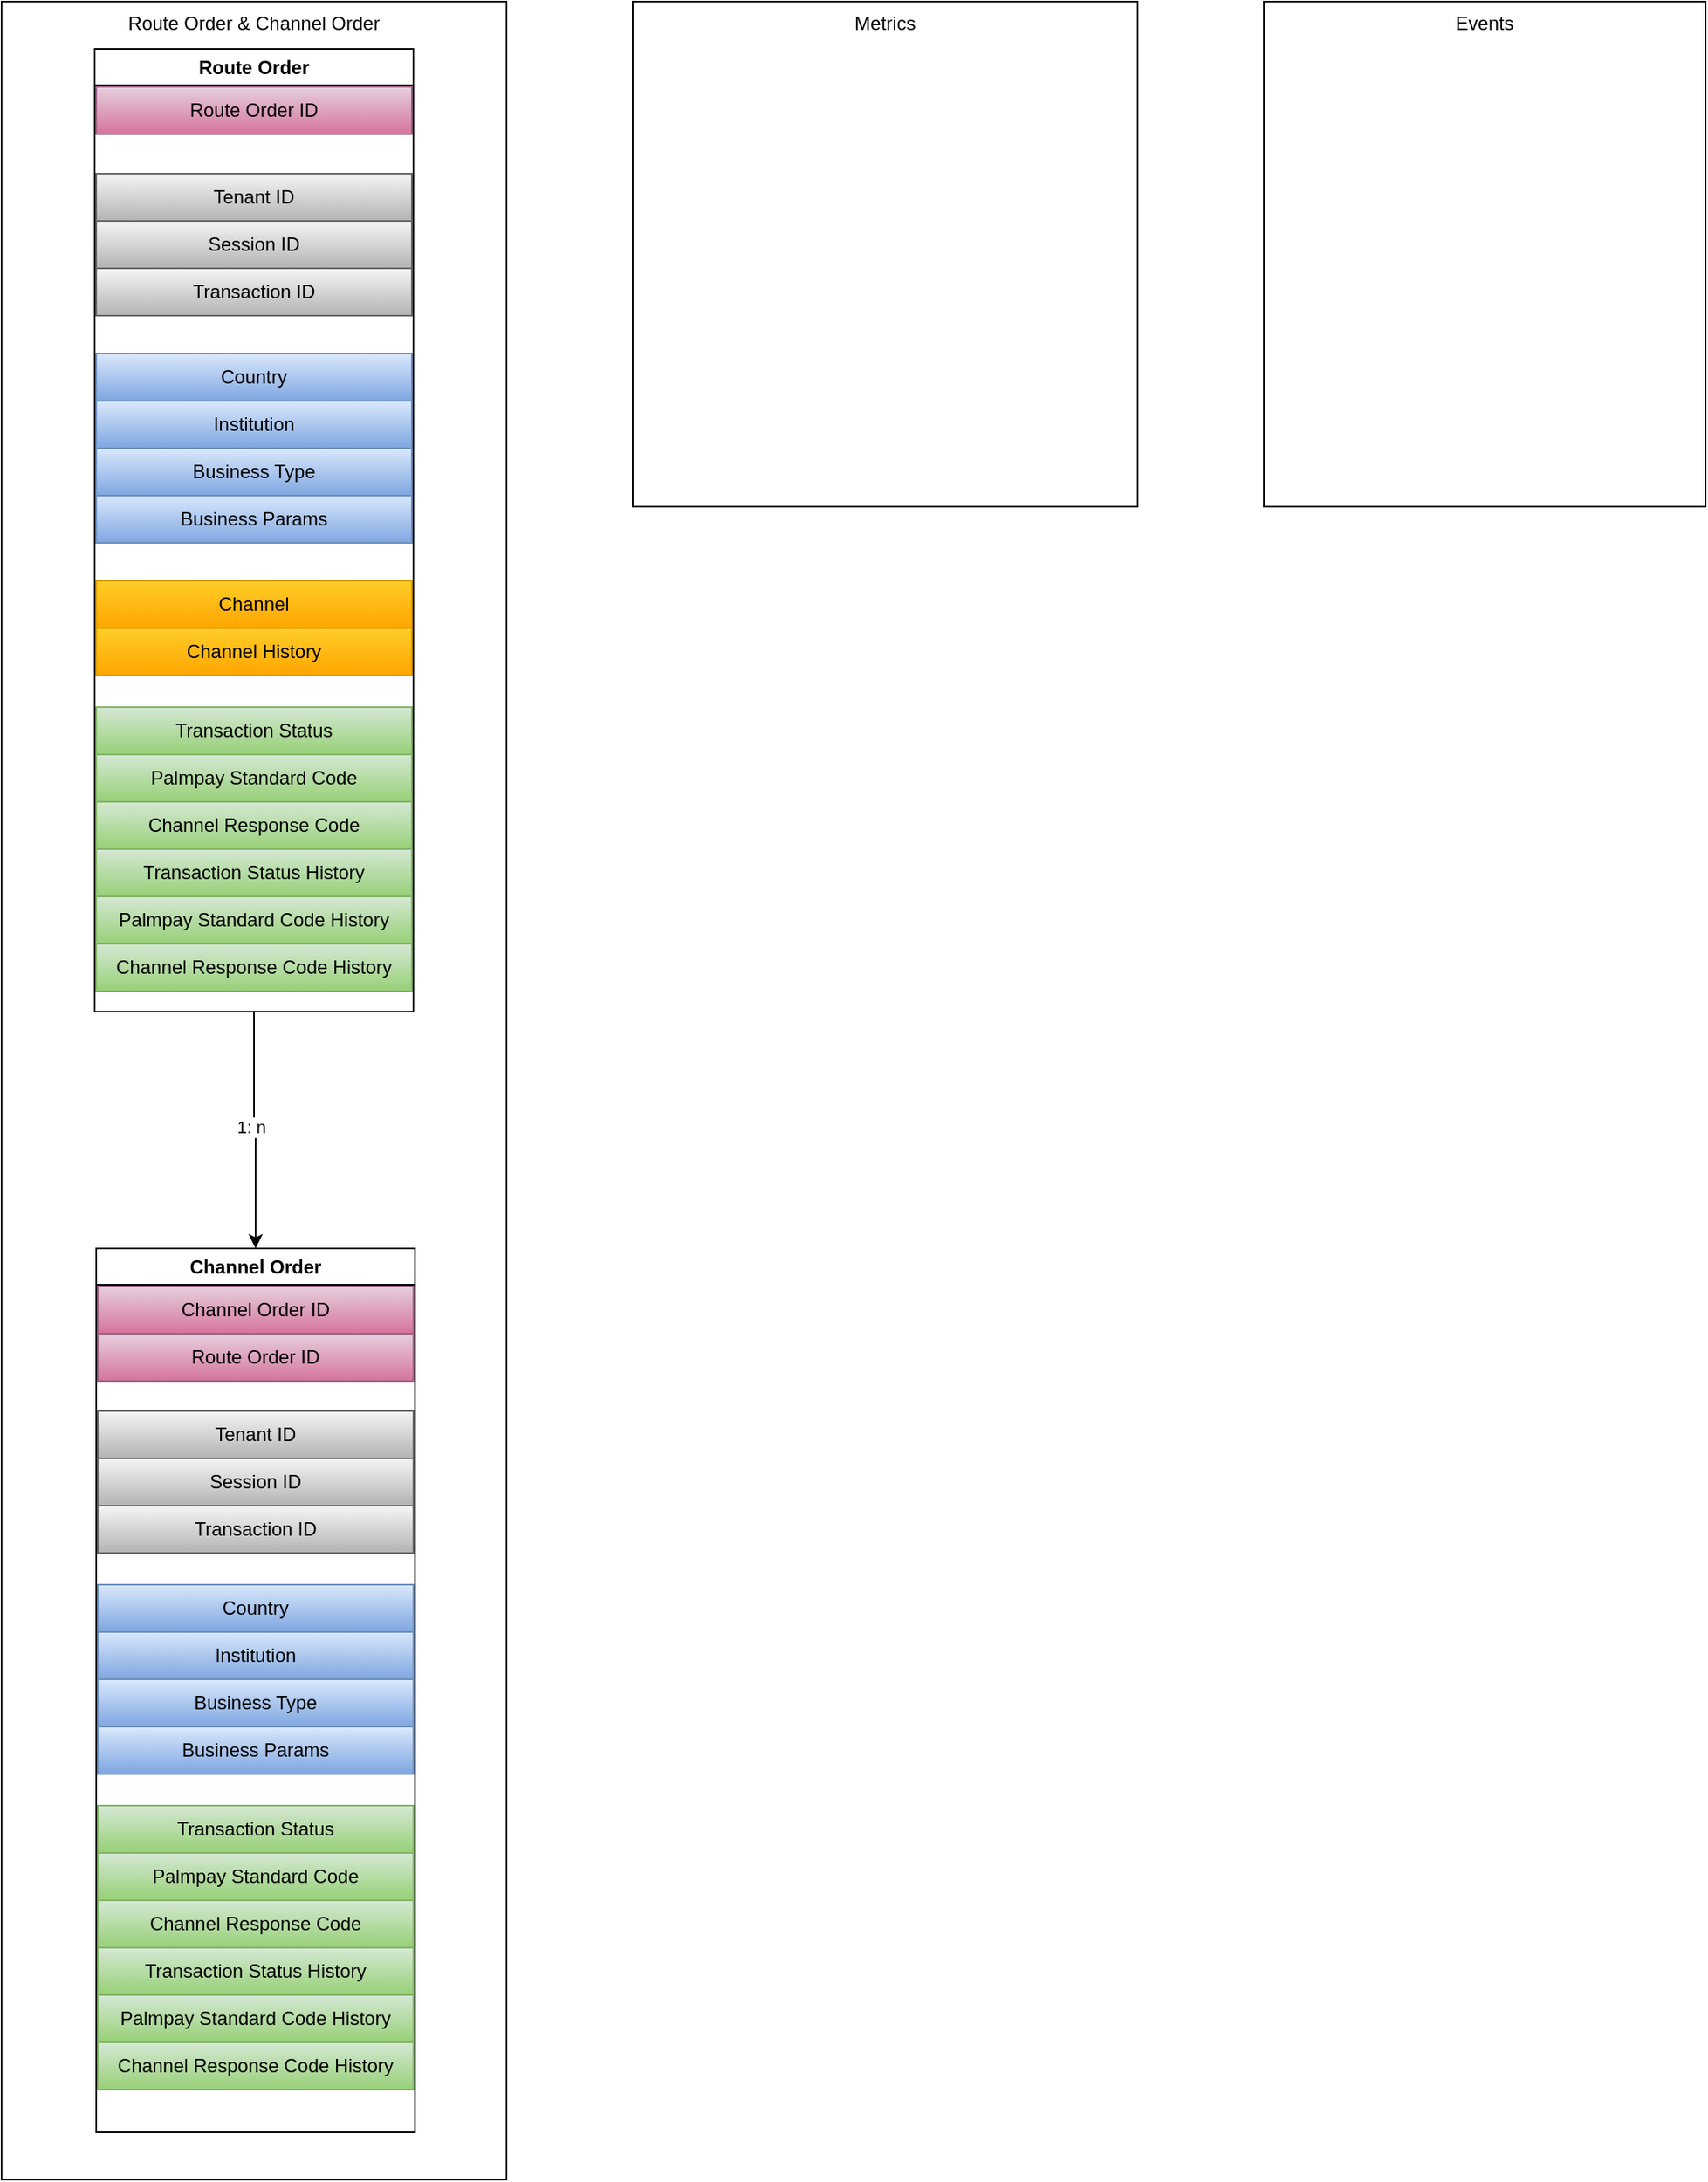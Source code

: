 <mxfile version="22.1.7" type="github">
  <diagram name="Page-1" id="mMLUF2c-9hiYjJC7ud2A">
    <mxGraphModel dx="2074" dy="687" grid="1" gridSize="10" guides="1" tooltips="1" connect="1" arrows="1" fold="1" page="1" pageScale="1" pageWidth="827" pageHeight="1169" math="0" shadow="0">
      <root>
        <mxCell id="0" />
        <mxCell id="1" parent="0" />
        <mxCell id="2wrgwD4EROoARU3xgVhD-1" value="Metrics" style="rounded=0;whiteSpace=wrap;html=1;verticalAlign=top;" vertex="1" parent="1">
          <mxGeometry x="40" y="80" width="320" height="320" as="geometry" />
        </mxCell>
        <mxCell id="2wrgwD4EROoARU3xgVhD-2" value="Events" style="rounded=0;whiteSpace=wrap;html=1;verticalAlign=top;" vertex="1" parent="1">
          <mxGeometry x="440" y="80" width="280" height="320" as="geometry" />
        </mxCell>
        <mxCell id="2wrgwD4EROoARU3xgVhD-3" value="Route Order &amp;amp; Channel Order" style="rounded=0;whiteSpace=wrap;html=1;verticalAlign=top;" vertex="1" parent="1">
          <mxGeometry x="-360" y="80" width="320" height="1380" as="geometry" />
        </mxCell>
        <mxCell id="2wrgwD4EROoARU3xgVhD-6" style="edgeStyle=orthogonalEdgeStyle;rounded=0;orthogonalLoop=1;jettySize=auto;html=1;entryX=0.5;entryY=0;entryDx=0;entryDy=0;" edge="1" parent="1" source="2wrgwD4EROoARU3xgVhD-4" target="2wrgwD4EROoARU3xgVhD-5">
          <mxGeometry relative="1" as="geometry" />
        </mxCell>
        <mxCell id="2wrgwD4EROoARU3xgVhD-7" value="1: n" style="edgeLabel;html=1;align=center;verticalAlign=middle;resizable=0;points=[];" vertex="1" connectable="0" parent="2wrgwD4EROoARU3xgVhD-6">
          <mxGeometry x="-0.032" y="-2" relative="1" as="geometry">
            <mxPoint as="offset" />
          </mxGeometry>
        </mxCell>
        <mxCell id="2wrgwD4EROoARU3xgVhD-4" value="Route Order" style="swimlane;whiteSpace=wrap;html=1;" vertex="1" parent="1">
          <mxGeometry x="-301" y="110" width="202" height="610" as="geometry" />
        </mxCell>
        <mxCell id="2wrgwD4EROoARU3xgVhD-19" value="Transaction Status History" style="rounded=0;whiteSpace=wrap;html=1;fillColor=#d5e8d4;gradientColor=#97d077;strokeColor=#82b366;" vertex="1" parent="2wrgwD4EROoARU3xgVhD-4">
          <mxGeometry x="1" y="507" width="200" height="30" as="geometry" />
        </mxCell>
        <mxCell id="2wrgwD4EROoARU3xgVhD-20" value="Palmpay Standard Code History" style="rounded=0;whiteSpace=wrap;html=1;fillColor=#d5e8d4;gradientColor=#97d077;strokeColor=#82b366;" vertex="1" parent="2wrgwD4EROoARU3xgVhD-4">
          <mxGeometry x="1" y="537" width="200" height="30" as="geometry" />
        </mxCell>
        <mxCell id="2wrgwD4EROoARU3xgVhD-21" value="Channel Response Code History" style="rounded=0;whiteSpace=wrap;html=1;fillColor=#d5e8d4;gradientColor=#97d077;strokeColor=#82b366;" vertex="1" parent="2wrgwD4EROoARU3xgVhD-4">
          <mxGeometry x="1" y="567" width="200" height="30" as="geometry" />
        </mxCell>
        <mxCell id="2wrgwD4EROoARU3xgVhD-5" value="Channel Order" style="swimlane;whiteSpace=wrap;html=1;" vertex="1" parent="1">
          <mxGeometry x="-300" y="870" width="202" height="560" as="geometry" />
        </mxCell>
        <mxCell id="2wrgwD4EROoARU3xgVhD-8" value="Tenant ID" style="rounded=0;whiteSpace=wrap;html=1;fillColor=#f5f5f5;gradientColor=#b3b3b3;strokeColor=#666666;" vertex="1" parent="1">
          <mxGeometry x="-300" y="189" width="200" height="30" as="geometry" />
        </mxCell>
        <mxCell id="2wrgwD4EROoARU3xgVhD-9" value="Session ID" style="rounded=0;whiteSpace=wrap;html=1;fillColor=#f5f5f5;gradientColor=#b3b3b3;strokeColor=#666666;" vertex="1" parent="1">
          <mxGeometry x="-300" y="219" width="200" height="30" as="geometry" />
        </mxCell>
        <mxCell id="2wrgwD4EROoARU3xgVhD-10" value="Country" style="rounded=0;whiteSpace=wrap;html=1;fillColor=#dae8fc;gradientColor=#7ea6e0;strokeColor=#6c8ebf;" vertex="1" parent="1">
          <mxGeometry x="-300" y="303" width="200" height="30" as="geometry" />
        </mxCell>
        <mxCell id="2wrgwD4EROoARU3xgVhD-11" value="Institution" style="rounded=0;whiteSpace=wrap;html=1;fillColor=#dae8fc;gradientColor=#7ea6e0;strokeColor=#6c8ebf;" vertex="1" parent="1">
          <mxGeometry x="-300" y="333" width="200" height="30" as="geometry" />
        </mxCell>
        <mxCell id="2wrgwD4EROoARU3xgVhD-12" value="Transaction ID" style="rounded=0;whiteSpace=wrap;html=1;fillColor=#f5f5f5;gradientColor=#b3b3b3;strokeColor=#666666;" vertex="1" parent="1">
          <mxGeometry x="-300" y="249" width="200" height="30" as="geometry" />
        </mxCell>
        <mxCell id="2wrgwD4EROoARU3xgVhD-13" value="Business Type" style="rounded=0;whiteSpace=wrap;html=1;fillColor=#dae8fc;gradientColor=#7ea6e0;strokeColor=#6c8ebf;" vertex="1" parent="1">
          <mxGeometry x="-300" y="363" width="200" height="30" as="geometry" />
        </mxCell>
        <mxCell id="2wrgwD4EROoARU3xgVhD-14" value="Channel" style="rounded=0;whiteSpace=wrap;html=1;fillColor=#ffcd28;gradientColor=#ffa500;strokeColor=#d79b00;" vertex="1" parent="1">
          <mxGeometry x="-300" y="447" width="200" height="30" as="geometry" />
        </mxCell>
        <mxCell id="2wrgwD4EROoARU3xgVhD-15" value="Transaction Status" style="rounded=0;whiteSpace=wrap;html=1;fillColor=#d5e8d4;gradientColor=#97d077;strokeColor=#82b366;" vertex="1" parent="1">
          <mxGeometry x="-300" y="527" width="200" height="30" as="geometry" />
        </mxCell>
        <mxCell id="2wrgwD4EROoARU3xgVhD-16" value="Palmpay Standard Code" style="rounded=0;whiteSpace=wrap;html=1;fillColor=#d5e8d4;gradientColor=#97d077;strokeColor=#82b366;" vertex="1" parent="1">
          <mxGeometry x="-300" y="557" width="200" height="30" as="geometry" />
        </mxCell>
        <mxCell id="2wrgwD4EROoARU3xgVhD-17" value="Channel Response Code" style="rounded=0;whiteSpace=wrap;html=1;fillColor=#d5e8d4;gradientColor=#97d077;strokeColor=#82b366;" vertex="1" parent="1">
          <mxGeometry x="-300" y="587" width="200" height="30" as="geometry" />
        </mxCell>
        <mxCell id="2wrgwD4EROoARU3xgVhD-22" value="Tenant ID" style="rounded=0;whiteSpace=wrap;html=1;fillColor=#f5f5f5;gradientColor=#b3b3b3;strokeColor=#666666;" vertex="1" parent="1">
          <mxGeometry x="-299" y="973" width="200" height="30" as="geometry" />
        </mxCell>
        <mxCell id="2wrgwD4EROoARU3xgVhD-23" value="Session ID" style="rounded=0;whiteSpace=wrap;html=1;fillColor=#f5f5f5;gradientColor=#b3b3b3;strokeColor=#666666;" vertex="1" parent="1">
          <mxGeometry x="-299" y="1003" width="200" height="30" as="geometry" />
        </mxCell>
        <mxCell id="2wrgwD4EROoARU3xgVhD-24" value="Country" style="rounded=0;whiteSpace=wrap;html=1;fillColor=#dae8fc;gradientColor=#7ea6e0;strokeColor=#6c8ebf;" vertex="1" parent="1">
          <mxGeometry x="-299" y="1083" width="200" height="30" as="geometry" />
        </mxCell>
        <mxCell id="2wrgwD4EROoARU3xgVhD-25" value="Institution" style="rounded=0;whiteSpace=wrap;html=1;fillColor=#dae8fc;gradientColor=#7ea6e0;strokeColor=#6c8ebf;" vertex="1" parent="1">
          <mxGeometry x="-299" y="1113" width="200" height="30" as="geometry" />
        </mxCell>
        <mxCell id="2wrgwD4EROoARU3xgVhD-26" value="Transaction ID" style="rounded=0;whiteSpace=wrap;html=1;fillColor=#f5f5f5;gradientColor=#b3b3b3;strokeColor=#666666;" vertex="1" parent="1">
          <mxGeometry x="-299" y="1033" width="200" height="30" as="geometry" />
        </mxCell>
        <mxCell id="2wrgwD4EROoARU3xgVhD-27" value="Business Type" style="rounded=0;whiteSpace=wrap;html=1;fillColor=#dae8fc;gradientColor=#7ea6e0;strokeColor=#6c8ebf;" vertex="1" parent="1">
          <mxGeometry x="-299" y="1143" width="200" height="30" as="geometry" />
        </mxCell>
        <mxCell id="2wrgwD4EROoARU3xgVhD-28" value="Business Params" style="rounded=0;whiteSpace=wrap;html=1;fillColor=#dae8fc;gradientColor=#7ea6e0;strokeColor=#6c8ebf;" vertex="1" parent="1">
          <mxGeometry x="-300" y="393" width="200" height="30" as="geometry" />
        </mxCell>
        <mxCell id="2wrgwD4EROoARU3xgVhD-18" value="Channel History" style="rounded=0;whiteSpace=wrap;html=1;fillColor=#ffcd28;gradientColor=#ffa500;strokeColor=#d79b00;" vertex="1" parent="1">
          <mxGeometry x="-300" y="477" width="200" height="30" as="geometry" />
        </mxCell>
        <mxCell id="2wrgwD4EROoARU3xgVhD-29" value="Transaction Status History" style="rounded=0;whiteSpace=wrap;html=1;fillColor=#d5e8d4;gradientColor=#97d077;strokeColor=#82b366;" vertex="1" parent="1">
          <mxGeometry x="-299" y="1313" width="200" height="30" as="geometry" />
        </mxCell>
        <mxCell id="2wrgwD4EROoARU3xgVhD-30" value="Palmpay Standard Code History" style="rounded=0;whiteSpace=wrap;html=1;fillColor=#d5e8d4;gradientColor=#97d077;strokeColor=#82b366;" vertex="1" parent="1">
          <mxGeometry x="-299" y="1343" width="200" height="30" as="geometry" />
        </mxCell>
        <mxCell id="2wrgwD4EROoARU3xgVhD-31" value="Channel Response Code History" style="rounded=0;whiteSpace=wrap;html=1;fillColor=#d5e8d4;gradientColor=#97d077;strokeColor=#82b366;" vertex="1" parent="1">
          <mxGeometry x="-299" y="1373" width="200" height="30" as="geometry" />
        </mxCell>
        <mxCell id="2wrgwD4EROoARU3xgVhD-32" value="Transaction Status" style="rounded=0;whiteSpace=wrap;html=1;fillColor=#d5e8d4;gradientColor=#97d077;strokeColor=#82b366;" vertex="1" parent="1">
          <mxGeometry x="-299" y="1223" width="200" height="30" as="geometry" />
        </mxCell>
        <mxCell id="2wrgwD4EROoARU3xgVhD-33" value="Palmpay Standard Code" style="rounded=0;whiteSpace=wrap;html=1;fillColor=#d5e8d4;gradientColor=#97d077;strokeColor=#82b366;" vertex="1" parent="1">
          <mxGeometry x="-299" y="1253" width="200" height="30" as="geometry" />
        </mxCell>
        <mxCell id="2wrgwD4EROoARU3xgVhD-34" value="Channel Response Code" style="rounded=0;whiteSpace=wrap;html=1;fillColor=#d5e8d4;gradientColor=#97d077;strokeColor=#82b366;" vertex="1" parent="1">
          <mxGeometry x="-299" y="1283" width="200" height="30" as="geometry" />
        </mxCell>
        <mxCell id="2wrgwD4EROoARU3xgVhD-36" value="Business Params" style="rounded=0;whiteSpace=wrap;html=1;fillColor=#dae8fc;gradientColor=#7ea6e0;strokeColor=#6c8ebf;" vertex="1" parent="1">
          <mxGeometry x="-299" y="1173" width="200" height="30" as="geometry" />
        </mxCell>
        <mxCell id="2wrgwD4EROoARU3xgVhD-37" value="Route Order ID" style="rounded=0;whiteSpace=wrap;html=1;fillColor=#e6d0de;gradientColor=#d5739d;strokeColor=#996185;" vertex="1" parent="1">
          <mxGeometry x="-300" y="134" width="200" height="30" as="geometry" />
        </mxCell>
        <mxCell id="2wrgwD4EROoARU3xgVhD-38" value="Channel Order ID" style="rounded=0;whiteSpace=wrap;html=1;fillColor=#e6d0de;gradientColor=#d5739d;strokeColor=#996185;" vertex="1" parent="1">
          <mxGeometry x="-299" y="894" width="200" height="30" as="geometry" />
        </mxCell>
        <mxCell id="2wrgwD4EROoARU3xgVhD-40" value="Route Order ID" style="rounded=0;whiteSpace=wrap;html=1;fillColor=#e6d0de;gradientColor=#d5739d;strokeColor=#996185;" vertex="1" parent="1">
          <mxGeometry x="-299" y="924" width="200" height="30" as="geometry" />
        </mxCell>
      </root>
    </mxGraphModel>
  </diagram>
</mxfile>
